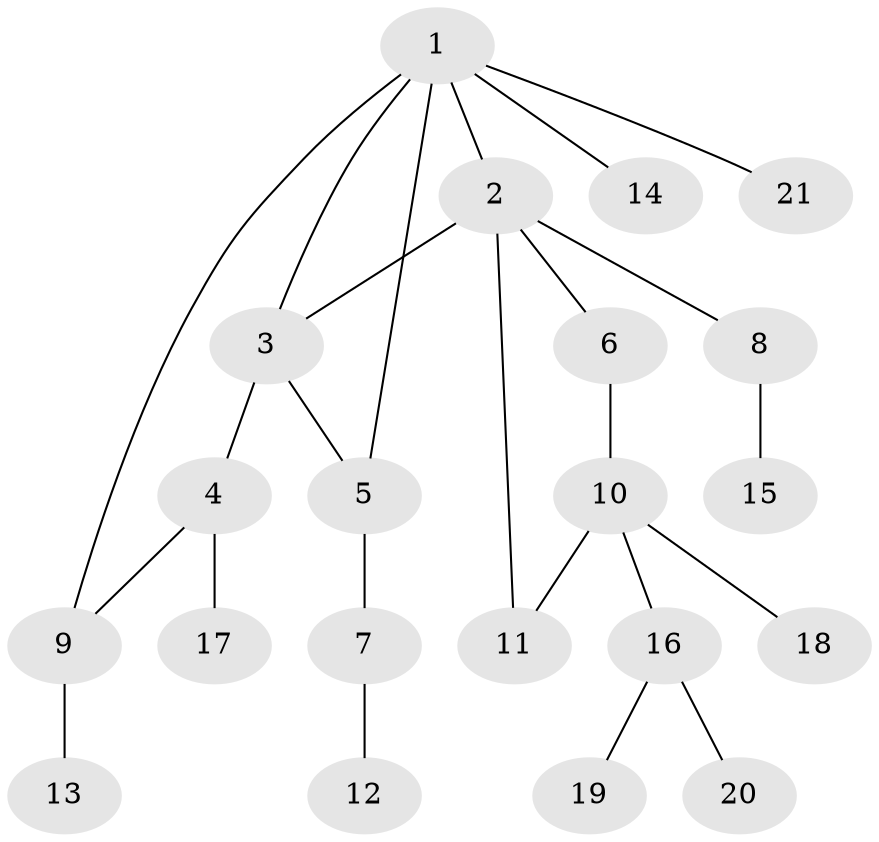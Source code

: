 // original degree distribution, {4: 0.04477611940298507, 6: 0.029850746268656716, 5: 0.04477611940298507, 3: 0.16417910447761194, 1: 0.417910447761194, 2: 0.29850746268656714}
// Generated by graph-tools (version 1.1) at 2025/49/03/04/25 22:49:15]
// undirected, 21 vertices, 24 edges
graph export_dot {
  node [color=gray90,style=filled];
  1;
  2;
  3;
  4;
  5;
  6;
  7;
  8;
  9;
  10;
  11;
  12;
  13;
  14;
  15;
  16;
  17;
  18;
  19;
  20;
  21;
  1 -- 2 [weight=1.0];
  1 -- 3 [weight=1.0];
  1 -- 5 [weight=1.0];
  1 -- 9 [weight=1.0];
  1 -- 14 [weight=1.0];
  1 -- 21 [weight=1.0];
  2 -- 3 [weight=1.0];
  2 -- 6 [weight=1.0];
  2 -- 8 [weight=1.0];
  2 -- 11 [weight=1.0];
  3 -- 4 [weight=1.0];
  3 -- 5 [weight=1.0];
  4 -- 9 [weight=1.0];
  4 -- 17 [weight=1.0];
  5 -- 7 [weight=1.0];
  6 -- 10 [weight=1.0];
  7 -- 12 [weight=1.0];
  8 -- 15 [weight=4.0];
  9 -- 13 [weight=1.0];
  10 -- 11 [weight=1.0];
  10 -- 16 [weight=1.0];
  10 -- 18 [weight=1.0];
  16 -- 19 [weight=1.0];
  16 -- 20 [weight=1.0];
}
